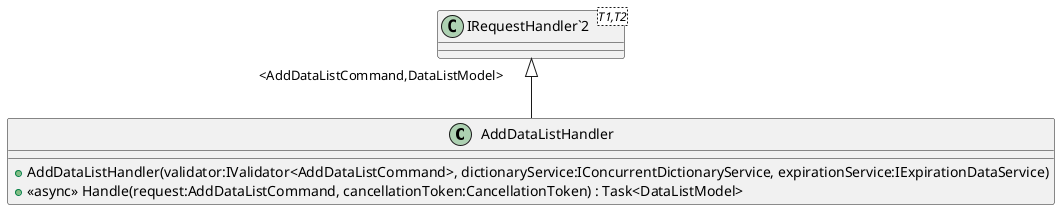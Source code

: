 @startuml
class AddDataListHandler {
    + AddDataListHandler(validator:IValidator<AddDataListCommand>, dictionaryService:IConcurrentDictionaryService, expirationService:IExpirationDataService)
    + <<async>> Handle(request:AddDataListCommand, cancellationToken:CancellationToken) : Task<DataListModel>
}
class "IRequestHandler`2"<T1,T2> {
}
"IRequestHandler`2" "<AddDataListCommand,DataListModel>" <|-- AddDataListHandler
@enduml
